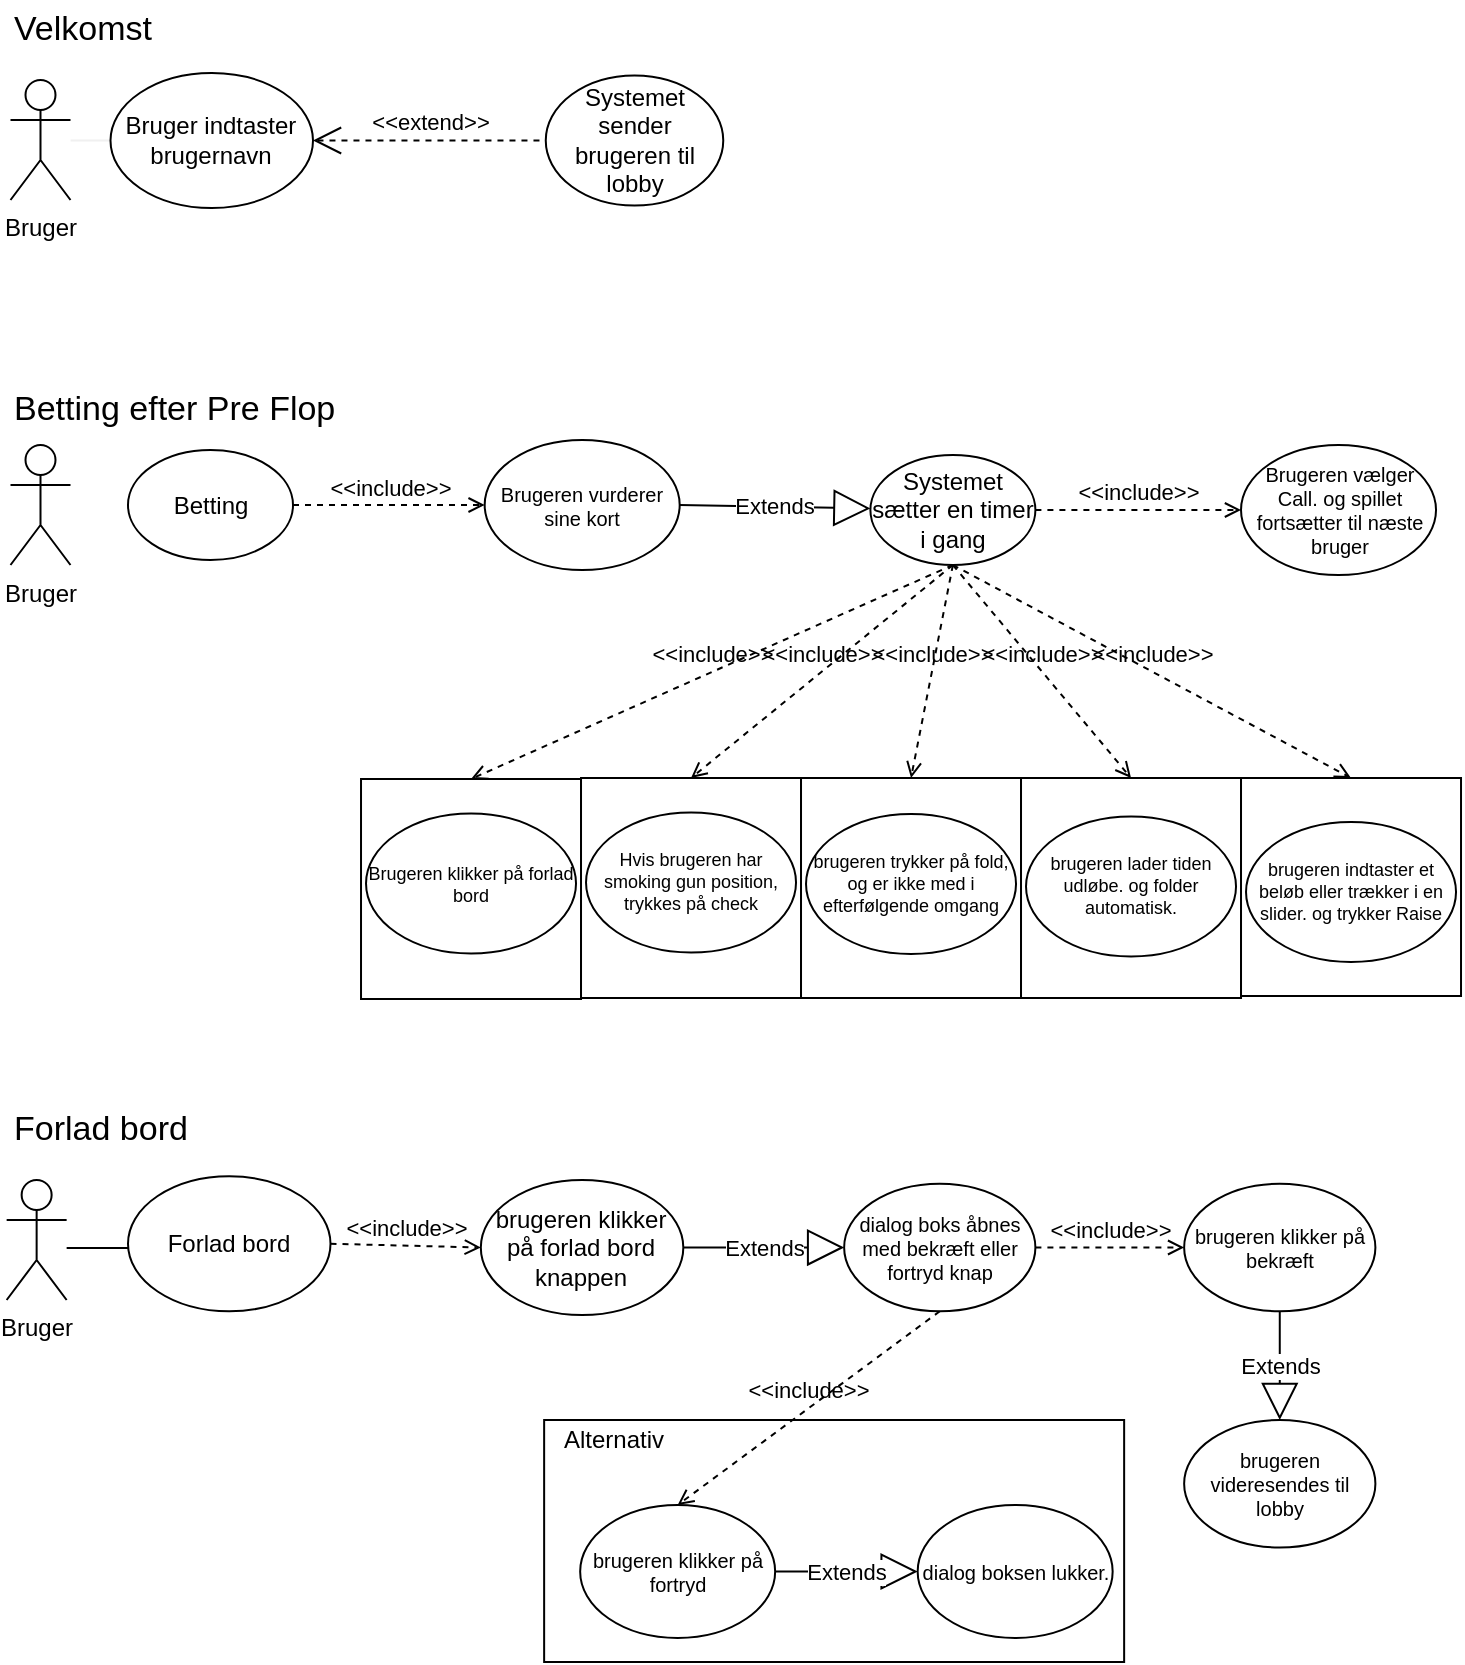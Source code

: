 <mxfile version="13.9.9" type="device"><diagram id="nXhcNZrQq1M1uD5povXW" name="Page-1"><mxGraphModel dx="1185" dy="685" grid="1" gridSize="10" guides="1" tooltips="1" connect="1" arrows="1" fold="1" page="1" pageScale="1" pageWidth="827" pageHeight="1169" math="0" shadow="0"><root><mxCell id="0"/><mxCell id="1" parent="0"/><mxCell id="OJPGdNxAV1vjpA2we-XX-12" value="" style="rounded=0;whiteSpace=wrap;html=1;align=center;arcSize=6;" vertex="1" parent="1"><mxGeometry x="256.51" y="399.5" width="110" height="110" as="geometry"/></mxCell><mxCell id="OJPGdNxAV1vjpA2we-XX-10" value="" style="rounded=0;whiteSpace=wrap;html=1;align=center;arcSize=6;" vertex="1" parent="1"><mxGeometry x="366.51" y="399" width="110" height="110" as="geometry"/></mxCell><mxCell id="RnjcOqFYlqcYZKxFGFPn-20" value="" style="rounded=0;whiteSpace=wrap;html=1;align=center;arcSize=6;" parent="1" vertex="1"><mxGeometry x="476.51" y="399" width="110" height="110" as="geometry"/></mxCell><mxCell id="LNvytNpk7kZyI1cy2T5B-1" value="Bruger" style="shape=umlActor;verticalLabelPosition=bottom;verticalAlign=top;html=1;outlineConnect=0;" parent="1" vertex="1"><mxGeometry x="81.25" y="50" width="30" height="60" as="geometry"/></mxCell><mxCell id="LNvytNpk7kZyI1cy2T5B-25" style="edgeStyle=orthogonalEdgeStyle;rounded=0;orthogonalLoop=1;jettySize=auto;html=1;endArrow=none;endFill=0;strokeColor=#f0f0f0;fontSize=9;" parent="1" source="LNvytNpk7kZyI1cy2T5B-2" target="LNvytNpk7kZyI1cy2T5B-1" edge="1"><mxGeometry relative="1" as="geometry"/></mxCell><mxCell id="LNvytNpk7kZyI1cy2T5B-2" value="Bruger indtaster brugernavn" style="ellipse;whiteSpace=wrap;html=1;" parent="1" vertex="1"><mxGeometry x="131.25" y="46.5" width="101.25" height="67.5" as="geometry"/></mxCell><mxCell id="LNvytNpk7kZyI1cy2T5B-3" value="Systemet sender brugeren til lobby" style="ellipse;whiteSpace=wrap;html=1;" parent="1" vertex="1"><mxGeometry x="348.88" y="47.75" width="88.75" height="65" as="geometry"/></mxCell><mxCell id="LNvytNpk7kZyI1cy2T5B-26" value="Velkomst" style="text;html=1;strokeColor=none;fillColor=none;align=left;verticalAlign=middle;whiteSpace=wrap;rounded=0;fontSize=17;" parent="1" vertex="1"><mxGeometry x="81.25" y="10" width="110" height="30" as="geometry"/></mxCell><mxCell id="RnjcOqFYlqcYZKxFGFPn-1" value="" style="rounded=0;whiteSpace=wrap;html=1;align=center;arcSize=6;" parent="1" vertex="1"><mxGeometry x="586.51" y="399" width="110" height="110" as="geometry"/></mxCell><mxCell id="RnjcOqFYlqcYZKxFGFPn-2" value="" style="rounded=0;whiteSpace=wrap;html=1;align=center;arcSize=6;" parent="1" vertex="1"><mxGeometry x="696.51" y="399" width="110" height="109" as="geometry"/></mxCell><mxCell id="RnjcOqFYlqcYZKxFGFPn-3" value="Bruger" style="shape=umlActor;verticalLabelPosition=bottom;verticalAlign=top;html=1;outlineConnect=0;" parent="1" vertex="1"><mxGeometry x="81.25" y="232.5" width="30" height="60" as="geometry"/></mxCell><mxCell id="RnjcOqFYlqcYZKxFGFPn-5" value="Systemet sætter en timer i gang" style="ellipse;whiteSpace=wrap;html=1;" parent="1" vertex="1"><mxGeometry x="511.2" y="237.5" width="82.5" height="55" as="geometry"/></mxCell><mxCell id="RnjcOqFYlqcYZKxFGFPn-6" value="Brugeren vurderer sine kort" style="ellipse;whiteSpace=wrap;html=1;fontSize=10;" parent="1" vertex="1"><mxGeometry x="318.34" y="230" width="97.5" height="65" as="geometry"/></mxCell><mxCell id="RnjcOqFYlqcYZKxFGFPn-14" value="Brugeren vælger Call. og spillet fortsætter til næste bruger" style="ellipse;whiteSpace=wrap;html=1;fontSize=10;" parent="1" vertex="1"><mxGeometry x="696.51" y="232.5" width="97.5" height="65" as="geometry"/></mxCell><mxCell id="RnjcOqFYlqcYZKxFGFPn-15" value="&amp;lt;&amp;lt;include&amp;gt;&amp;gt;" style="edgeStyle=none;html=1;endArrow=open;verticalAlign=bottom;dashed=1;labelBackgroundColor=none;exitX=1;exitY=0.5;exitDx=0;exitDy=0;entryX=0;entryY=0.5;entryDx=0;entryDy=0;" parent="1" source="OJPGdNxAV1vjpA2we-XX-2" target="RnjcOqFYlqcYZKxFGFPn-6" edge="1"><mxGeometry width="160" relative="1" as="geometry"><mxPoint x="250" y="300" as="sourcePoint"/><mxPoint x="470" y="310" as="targetPoint"/></mxGeometry></mxCell><mxCell id="RnjcOqFYlqcYZKxFGFPn-18" value="Betting efter Pre Flop" style="text;html=1;strokeColor=none;fillColor=none;align=left;verticalAlign=middle;whiteSpace=wrap;rounded=0;fontSize=17;" parent="1" vertex="1"><mxGeometry x="81.25" y="200" width="200" height="30" as="geometry"/></mxCell><mxCell id="RnjcOqFYlqcYZKxFGFPn-22" value="brugeren indtaster et beløb eller trækker i en slider. og trykker Raise" style="ellipse;whiteSpace=wrap;html=1;fontSize=9;" parent="1" vertex="1"><mxGeometry x="699.01" y="421" width="105" height="70" as="geometry"/></mxCell><mxCell id="RnjcOqFYlqcYZKxFGFPn-25" value="brugeren lader tiden udløbe. og folder automatisk." style="ellipse;whiteSpace=wrap;html=1;fontSize=9;" parent="1" vertex="1"><mxGeometry x="589.01" y="418.25" width="105" height="70" as="geometry"/></mxCell><mxCell id="RnjcOqFYlqcYZKxFGFPn-27" value="brugeren trykker på fold, og er ikke med i efterfølgende omgang" style="ellipse;whiteSpace=wrap;html=1;fontSize=9;" parent="1" vertex="1"><mxGeometry x="479.01" y="417" width="105" height="70" as="geometry"/></mxCell><mxCell id="OJPGdNxAV1vjpA2we-XX-22" style="edgeStyle=orthogonalEdgeStyle;rounded=0;orthogonalLoop=1;jettySize=auto;html=1;endArrow=none;endFill=0;" edge="1" parent="1" source="RnjcOqFYlqcYZKxFGFPn-144" target="OJPGdNxAV1vjpA2we-XX-17"><mxGeometry relative="1" as="geometry"><Array as="points"><mxPoint x="128.07" y="634"/><mxPoint x="128.07" y="634"/></Array></mxGeometry></mxCell><mxCell id="RnjcOqFYlqcYZKxFGFPn-144" value="Bruger" style="shape=umlActor;verticalLabelPosition=bottom;verticalAlign=top;html=1;outlineConnect=0;" parent="1" vertex="1"><mxGeometry x="79.32" y="600" width="30" height="60" as="geometry"/></mxCell><mxCell id="RnjcOqFYlqcYZKxFGFPn-146" value="brugeren klikker på forlad bord knappen" style="ellipse;whiteSpace=wrap;html=1;" parent="1" vertex="1"><mxGeometry x="316.41" y="600.01" width="101.25" height="67.5" as="geometry"/></mxCell><mxCell id="RnjcOqFYlqcYZKxFGFPn-147" value="dialog boks åbnes med bekræft eller fortryd knap" style="ellipse;whiteSpace=wrap;html=1;fontSize=10;" parent="1" vertex="1"><mxGeometry x="498.07" y="601.88" width="95.63" height="63.75" as="geometry"/></mxCell><mxCell id="RnjcOqFYlqcYZKxFGFPn-149" value="" style="rounded=0;whiteSpace=wrap;html=1;align=center;arcSize=6;" parent="1" vertex="1"><mxGeometry x="348.07" y="720" width="290" height="121" as="geometry"/></mxCell><mxCell id="RnjcOqFYlqcYZKxFGFPn-150" value="Alternativ" style="text;html=1;strokeColor=none;fillColor=none;align=center;verticalAlign=middle;whiteSpace=wrap;rounded=0;" parent="1" vertex="1"><mxGeometry x="348.07" y="720" width="70" height="20" as="geometry"/></mxCell><mxCell id="RnjcOqFYlqcYZKxFGFPn-153" value="Forlad bord" style="text;html=1;strokeColor=none;fillColor=none;align=left;verticalAlign=middle;whiteSpace=wrap;rounded=0;fontSize=17;" parent="1" vertex="1"><mxGeometry x="80.57" y="560" width="110" height="30" as="geometry"/></mxCell><mxCell id="RnjcOqFYlqcYZKxFGFPn-156" value="brugeren klikker på bekræft" style="ellipse;whiteSpace=wrap;html=1;fontSize=10;" parent="1" vertex="1"><mxGeometry x="668.07" y="601.88" width="95.63" height="63.75" as="geometry"/></mxCell><mxCell id="RnjcOqFYlqcYZKxFGFPn-157" value="&amp;lt;&amp;lt;include&amp;gt;&amp;gt;" style="edgeStyle=none;html=1;endArrow=open;verticalAlign=bottom;dashed=1;labelBackgroundColor=none;exitX=1;exitY=0.5;exitDx=0;exitDy=0;entryX=0;entryY=0.5;entryDx=0;entryDy=0;" parent="1" source="RnjcOqFYlqcYZKxFGFPn-147" target="RnjcOqFYlqcYZKxFGFPn-156" edge="1"><mxGeometry width="160" relative="1" as="geometry"><mxPoint x="670.16" y="757.5" as="sourcePoint"/><mxPoint x="743.28" y="757.505" as="targetPoint"/></mxGeometry></mxCell><mxCell id="RnjcOqFYlqcYZKxFGFPn-158" value="brugeren videresendes til lobby" style="ellipse;whiteSpace=wrap;html=1;fontSize=10;" parent="1" vertex="1"><mxGeometry x="668.07" y="720" width="95.63" height="63.75" as="geometry"/></mxCell><mxCell id="RnjcOqFYlqcYZKxFGFPn-161" value="&lt;span style=&quot;font-size: 10px&quot;&gt;brugeren klikker på fortryd&lt;/span&gt;" style="ellipse;whiteSpace=wrap;html=1;fontSize=9;" parent="1" vertex="1"><mxGeometry x="366.08" y="762.5" width="97.5" height="66.5" as="geometry"/></mxCell><mxCell id="RnjcOqFYlqcYZKxFGFPn-162" value="&lt;span style=&quot;font-size: 10px&quot;&gt;dialog boksen lukker.&lt;/span&gt;" style="ellipse;whiteSpace=wrap;html=1;fontSize=9;" parent="1" vertex="1"><mxGeometry x="534.83" y="762.5" width="97.5" height="66.5" as="geometry"/></mxCell><mxCell id="OJPGdNxAV1vjpA2we-XX-1" value="&amp;lt;&amp;lt;extend&amp;gt;&amp;gt;" style="edgeStyle=none;html=1;startArrow=open;endArrow=none;startSize=12;verticalAlign=bottom;dashed=1;labelBackgroundColor=none;entryX=0;entryY=0.5;entryDx=0;entryDy=0;exitX=1;exitY=0.5;exitDx=0;exitDy=0;" edge="1" parent="1" source="LNvytNpk7kZyI1cy2T5B-2" target="LNvytNpk7kZyI1cy2T5B-3"><mxGeometry width="160" relative="1" as="geometry"><mxPoint x="265" y="105" as="sourcePoint"/><mxPoint x="425" y="105" as="targetPoint"/></mxGeometry></mxCell><mxCell id="OJPGdNxAV1vjpA2we-XX-2" value="Betting" style="ellipse;whiteSpace=wrap;html=1;" vertex="1" parent="1"><mxGeometry x="140.0" y="235" width="82.5" height="55" as="geometry"/></mxCell><mxCell id="OJPGdNxAV1vjpA2we-XX-3" value="Extends" style="endArrow=block;endSize=16;endFill=0;html=1;exitX=1;exitY=0.5;exitDx=0;exitDy=0;" edge="1" parent="1" source="RnjcOqFYlqcYZKxFGFPn-6" target="RnjcOqFYlqcYZKxFGFPn-5"><mxGeometry width="160" relative="1" as="geometry"><mxPoint x="230" y="177" as="sourcePoint"/><mxPoint x="370" y="320" as="targetPoint"/></mxGeometry></mxCell><mxCell id="OJPGdNxAV1vjpA2we-XX-4" value="&amp;lt;&amp;lt;include&amp;gt;&amp;gt;" style="edgeStyle=none;html=1;endArrow=open;verticalAlign=bottom;dashed=1;labelBackgroundColor=none;entryX=0;entryY=0.5;entryDx=0;entryDy=0;exitX=1;exitY=0.5;exitDx=0;exitDy=0;" edge="1" parent="1" source="RnjcOqFYlqcYZKxFGFPn-5" target="RnjcOqFYlqcYZKxFGFPn-14"><mxGeometry width="160" relative="1" as="geometry"><mxPoint x="400" y="200" as="sourcePoint"/><mxPoint x="560" y="190" as="targetPoint"/></mxGeometry></mxCell><mxCell id="OJPGdNxAV1vjpA2we-XX-9" value="Hvis brugeren har smoking gun position, trykkes på check" style="ellipse;whiteSpace=wrap;html=1;fontSize=9;" vertex="1" parent="1"><mxGeometry x="369.01" y="416.25" width="105" height="70" as="geometry"/></mxCell><mxCell id="OJPGdNxAV1vjpA2we-XX-11" value="Brugeren klikker på forlad bord" style="ellipse;whiteSpace=wrap;html=1;fontSize=9;" vertex="1" parent="1"><mxGeometry x="259.01" y="416.75" width="105" height="70" as="geometry"/></mxCell><mxCell id="OJPGdNxAV1vjpA2we-XX-15" value="Extends" style="endArrow=block;endSize=16;endFill=0;html=1;exitX=1;exitY=0.5;exitDx=0;exitDy=0;" edge="1" parent="1" source="RnjcOqFYlqcYZKxFGFPn-146" target="RnjcOqFYlqcYZKxFGFPn-147"><mxGeometry width="160" relative="1" as="geometry"><mxPoint x="492.66" y="787.5" as="sourcePoint"/><mxPoint x="652.66" y="787.5" as="targetPoint"/></mxGeometry></mxCell><mxCell id="OJPGdNxAV1vjpA2we-XX-16" value="Extends" style="endArrow=block;endSize=16;endFill=0;html=1;exitX=0.5;exitY=1;exitDx=0;exitDy=0;entryX=0.5;entryY=0;entryDx=0;entryDy=0;" edge="1" parent="1" source="RnjcOqFYlqcYZKxFGFPn-156" target="RnjcOqFYlqcYZKxFGFPn-158"><mxGeometry width="160" relative="1" as="geometry"><mxPoint x="613.655" y="751.88" as="sourcePoint"/><mxPoint x="613.655" y="831.88" as="targetPoint"/></mxGeometry></mxCell><mxCell id="OJPGdNxAV1vjpA2we-XX-17" value="Forlad bord" style="ellipse;whiteSpace=wrap;html=1;" vertex="1" parent="1"><mxGeometry x="140.0" y="598.13" width="101.25" height="67.5" as="geometry"/></mxCell><mxCell id="OJPGdNxAV1vjpA2we-XX-18" value="&amp;lt;&amp;lt;include&amp;gt;&amp;gt;" style="edgeStyle=none;html=1;endArrow=open;verticalAlign=bottom;dashed=1;labelBackgroundColor=none;exitX=1;exitY=0.5;exitDx=0;exitDy=0;entryX=0;entryY=0.5;entryDx=0;entryDy=0;" edge="1" parent="1" source="OJPGdNxAV1vjpA2we-XX-17" target="RnjcOqFYlqcYZKxFGFPn-146"><mxGeometry width="160" relative="1" as="geometry"><mxPoint x="234.64" y="767.505" as="sourcePoint"/><mxPoint x="346.95" y="620.005" as="targetPoint"/></mxGeometry></mxCell><mxCell id="OJPGdNxAV1vjpA2we-XX-19" value="&amp;lt;&amp;lt;include&amp;gt;&amp;gt;" style="edgeStyle=none;html=1;endArrow=open;verticalAlign=bottom;dashed=1;labelBackgroundColor=none;entryX=0.5;entryY=0;entryDx=0;entryDy=0;exitX=0.5;exitY=1;exitDx=0;exitDy=0;" edge="1" parent="1" source="RnjcOqFYlqcYZKxFGFPn-147" target="RnjcOqFYlqcYZKxFGFPn-161"><mxGeometry width="160" relative="1" as="geometry"><mxPoint x="488.07" y="699" as="sourcePoint"/><mxPoint x="547.4" y="699.32" as="targetPoint"/></mxGeometry></mxCell><mxCell id="OJPGdNxAV1vjpA2we-XX-21" value="Extends" style="endArrow=block;endSize=16;endFill=0;html=1;exitX=1;exitY=0.5;exitDx=0;exitDy=0;entryX=0;entryY=0.5;entryDx=0;entryDy=0;" edge="1" parent="1" source="RnjcOqFYlqcYZKxFGFPn-161" target="RnjcOqFYlqcYZKxFGFPn-162"><mxGeometry width="160" relative="1" as="geometry"><mxPoint x="454.42" y="820" as="sourcePoint"/><mxPoint x="534.83" y="819.995" as="targetPoint"/></mxGeometry></mxCell><mxCell id="OJPGdNxAV1vjpA2we-XX-23" value="&amp;lt;&amp;lt;include&amp;gt;&amp;gt;" style="edgeStyle=none;html=1;endArrow=open;verticalAlign=bottom;dashed=1;labelBackgroundColor=none;entryX=0.5;entryY=0;entryDx=0;entryDy=0;exitX=0.5;exitY=1;exitDx=0;exitDy=0;" edge="1" parent="1" source="RnjcOqFYlqcYZKxFGFPn-5" target="RnjcOqFYlqcYZKxFGFPn-2"><mxGeometry width="160" relative="1" as="geometry"><mxPoint x="565.26" y="330.0" as="sourcePoint"/><mxPoint x="668.07" y="330.0" as="targetPoint"/></mxGeometry></mxCell><mxCell id="OJPGdNxAV1vjpA2we-XX-24" value="&amp;lt;&amp;lt;include&amp;gt;&amp;gt;" style="edgeStyle=none;html=1;endArrow=open;verticalAlign=bottom;dashed=1;labelBackgroundColor=none;entryX=0.5;entryY=0;entryDx=0;entryDy=0;exitX=0.5;exitY=1;exitDx=0;exitDy=0;" edge="1" parent="1" source="RnjcOqFYlqcYZKxFGFPn-5" target="RnjcOqFYlqcYZKxFGFPn-1"><mxGeometry width="160" relative="1" as="geometry"><mxPoint x="484.05" y="297.5" as="sourcePoint"/><mxPoint x="683.11" y="404.0" as="targetPoint"/></mxGeometry></mxCell><mxCell id="OJPGdNxAV1vjpA2we-XX-25" value="&amp;lt;&amp;lt;include&amp;gt;&amp;gt;" style="edgeStyle=none;html=1;endArrow=open;verticalAlign=bottom;dashed=1;labelBackgroundColor=none;entryX=0.5;entryY=0;entryDx=0;entryDy=0;exitX=0.5;exitY=1;exitDx=0;exitDy=0;" edge="1" parent="1" source="RnjcOqFYlqcYZKxFGFPn-5" target="RnjcOqFYlqcYZKxFGFPn-20"><mxGeometry width="160" relative="1" as="geometry"><mxPoint x="394.64" y="309.75" as="sourcePoint"/><mxPoint x="593.7" y="416.25" as="targetPoint"/></mxGeometry></mxCell><mxCell id="OJPGdNxAV1vjpA2we-XX-26" value="&amp;lt;&amp;lt;include&amp;gt;&amp;gt;" style="edgeStyle=none;html=1;endArrow=open;verticalAlign=bottom;dashed=1;labelBackgroundColor=none;exitX=0.5;exitY=1;exitDx=0;exitDy=0;entryX=0.5;entryY=0;entryDx=0;entryDy=0;" edge="1" parent="1" source="RnjcOqFYlqcYZKxFGFPn-5" target="OJPGdNxAV1vjpA2we-XX-12"><mxGeometry width="160" relative="1" as="geometry"><mxPoint x="335.77" y="319.75" as="sourcePoint"/><mxPoint x="290" y="350" as="targetPoint"/></mxGeometry></mxCell><mxCell id="OJPGdNxAV1vjpA2we-XX-27" value="&amp;lt;&amp;lt;include&amp;gt;&amp;gt;" style="edgeStyle=none;html=1;endArrow=open;verticalAlign=bottom;dashed=1;labelBackgroundColor=none;entryX=0.5;entryY=0;entryDx=0;entryDy=0;exitX=0.5;exitY=1;exitDx=0;exitDy=0;" edge="1" parent="1" source="RnjcOqFYlqcYZKxFGFPn-5" target="OJPGdNxAV1vjpA2we-XX-10"><mxGeometry width="160" relative="1" as="geometry"><mxPoint x="562.45" y="302.5" as="sourcePoint"/><mxPoint x="431.51" y="409.0" as="targetPoint"/></mxGeometry></mxCell></root></mxGraphModel></diagram></mxfile>
